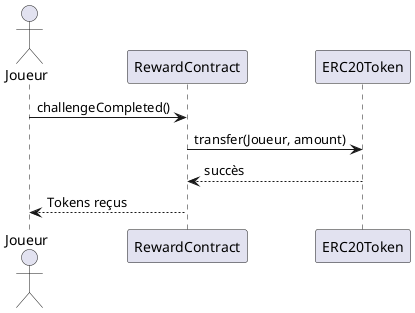 @startuml Sequence_Diagram
actor Joueur
participant "RewardContract" as RC
participant "ERC20Token" as Token
Joueur -> RC : challengeCompleted()
RC -> Token : transfer(Joueur, amount)
Token --> RC : succès
RC --> Joueur : Tokens reçus
@enduml